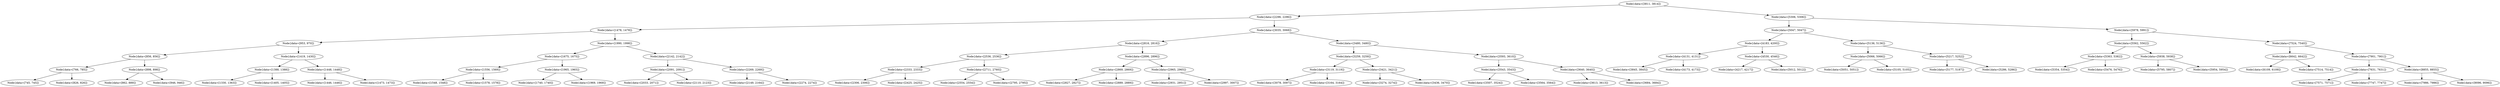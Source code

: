 digraph G{
1367421029 [label="Node{data=[3811, 3814]}"]
1367421029 -> 1331171857
1331171857 [label="Node{data=[2296, 2296]}"]
1331171857 -> 235423657
235423657 [label="Node{data=[1478, 1478]}"]
235423657 -> 1366572224
1366572224 [label="Node{data=[953, 970]}"]
1366572224 -> 154021011
154021011 [label="Node{data=[856, 856]}"]
154021011 -> 107577149
107577149 [label="Node{data=[766, 785]}"]
107577149 -> 1242584406
1242584406 [label="Node{data=[745, 745]}"]
107577149 -> 980607720
980607720 [label="Node{data=[826, 826]}"]
154021011 -> 1111497601
1111497601 [label="Node{data=[898, 898]}"]
1111497601 -> 253564003
253564003 [label="Node{data=[862, 889]}"]
1111497601 -> 1206868531
1206868531 [label="Node{data=[946, 946]}"]
1366572224 -> 1780974980
1780974980 [label="Node{data=[1419, 1430]}"]
1780974980 -> 687408978
687408978 [label="Node{data=[1388, 1388]}"]
687408978 -> 1327542306
1327542306 [label="Node{data=[1330, 1363]}"]
687408978 -> 1923302711
1923302711 [label="Node{data=[1405, 1405]}"]
1780974980 -> 620688706
620688706 [label="Node{data=[1448, 1448]}"]
620688706 -> 1155380504
1155380504 [label="Node{data=[1446, 1446]}"]
620688706 -> 238468097
238468097 [label="Node{data=[1473, 1473]}"]
235423657 -> 1716832781
1716832781 [label="Node{data=[1990, 1998]}"]
1716832781 -> 894658400
894658400 [label="Node{data=[1675, 1675]}"]
894658400 -> 479162791
479162791 [label="Node{data=[1556, 1569]}"]
479162791 -> 669126787
669126787 [label="Node{data=[1548, 1548]}"]
479162791 -> 1738973904
1738973904 [label="Node{data=[1578, 1578]}"]
894658400 -> 1239462179
1239462179 [label="Node{data=[1965, 1965]}"]
1239462179 -> 780526577
780526577 [label="Node{data=[1740, 1740]}"]
1239462179 -> 424974506
424974506 [label="Node{data=[1969, 1969]}"]
1716832781 -> 1261832562
1261832562 [label="Node{data=[2142, 2142]}"]
1261832562 -> 127127710
127127710 [label="Node{data=[2091, 2091]}"]
127127710 -> 109584886
109584886 [label="Node{data=[2033, 2071]}"]
127127710 -> 1000630341
1000630341 [label="Node{data=[2110, 2123]}"]
1261832562 -> 1084394458
1084394458 [label="Node{data=[2269, 2269]}"]
1084394458 -> 1496102000
1496102000 [label="Node{data=[2149, 2164]}"]
1084394458 -> 510441778
510441778 [label="Node{data=[2274, 2274]}"]
1331171857 -> 110238970
110238970 [label="Node{data=[3035, 3068]}"]
110238970 -> 1379580841
1379580841 [label="Node{data=[2816, 2816]}"]
1379580841 -> 1846086314
1846086314 [label="Node{data=[2536, 2536]}"]
1846086314 -> 366451568
366451568 [label="Node{data=[2333, 2333]}"]
366451568 -> 53752060
53752060 [label="Node{data=[2306, 2306]}"]
366451568 -> 72623296
72623296 [label="Node{data=[2425, 2425]}"]
1846086314 -> 581841594
581841594 [label="Node{data=[2711, 2760]}"]
581841594 -> 193667460
193667460 [label="Node{data=[2554, 2554]}"]
581841594 -> 697975769
697975769 [label="Node{data=[2795, 2795]}"]
1379580841 -> 214761486
214761486 [label="Node{data=[2896, 2896]}"]
214761486 -> 1604700367
1604700367 [label="Node{data=[2869, 2869]}"]
1604700367 -> 225465790
225465790 [label="Node{data=[2827, 2827]}"]
1604700367 -> 1989102402
1989102402 [label="Node{data=[2889, 2889]}"]
214761486 -> 312928493
312928493 [label="Node{data=[2965, 2965]}"]
312928493 -> 1672788422
1672788422 [label="Node{data=[2931, 2951]}"]
312928493 -> 1818680747
1818680747 [label="Node{data=[2997, 3007]}"]
110238970 -> 1614761534
1614761534 [label="Node{data=[3480, 3480]}"]
1614761534 -> 1174086484
1174086484 [label="Node{data=[3259, 3259]}"]
1174086484 -> 63428772
63428772 [label="Node{data=[3119, 3119]}"]
63428772 -> 1503057650
1503057650 [label="Node{data=[3078, 3097]}"]
63428772 -> 1128414528
1128414528 [label="Node{data=[3164, 3164]}"]
1174086484 -> 1597986815
1597986815 [label="Node{data=[3421, 3421]}"]
1597986815 -> 1644213828
1644213828 [label="Node{data=[3274, 3274]}"]
1597986815 -> 223268272
223268272 [label="Node{data=[3436, 3470]}"]
1614761534 -> 1605650788
1605650788 [label="Node{data=[3593, 3610]}"]
1605650788 -> 2047966658
2047966658 [label="Node{data=[3543, 3543]}"]
2047966658 -> 491013714
491013714 [label="Node{data=[3507, 3524]}"]
2047966658 -> 1721510663
1721510663 [label="Node{data=[3564, 3564]}"]
1605650788 -> 454992345
454992345 [label="Node{data=[3640, 3640]}"]
454992345 -> 1787830293
1787830293 [label="Node{data=[3613, 3613]}"]
454992345 -> 1440325059
1440325059 [label="Node{data=[3684, 3684]}"]
1367421029 -> 1377456236
1377456236 [label="Node{data=[5306, 5306]}"]
1377456236 -> 1013199775
1013199775 [label="Node{data=[5047, 5047]}"]
1013199775 -> 1470053518
1470053518 [label="Node{data=[4183, 4200]}"]
1470053518 -> 1320260667
1320260667 [label="Node{data=[4131, 4131]}"]
1320260667 -> 1311253681
1311253681 [label="Node{data=[3845, 3845]}"]
1320260667 -> 1397558816
1397558816 [label="Node{data=[4173, 4173]}"]
1470053518 -> 2098738059
2098738059 [label="Node{data=[4530, 4546]}"]
2098738059 -> 1061838943
1061838943 [label="Node{data=[4217, 4217]}"]
2098738059 -> 818464427
818464427 [label="Node{data=[5012, 5012]}"]
1013199775 -> 198173340
198173340 [label="Node{data=[5136, 5136]}"]
198173340 -> 938941445
938941445 [label="Node{data=[5066, 5066]}"]
938941445 -> 1540606524
1540606524 [label="Node{data=[5051, 5051]}"]
938941445 -> 769172083
769172083 [label="Node{data=[5105, 5105]}"]
198173340 -> 1509387862
1509387862 [label="Node{data=[5217, 5252]}"]
1509387862 -> 1450133081
1450133081 [label="Node{data=[5177, 5187]}"]
1509387862 -> 321451138
321451138 [label="Node{data=[5286, 5286]}"]
1377456236 -> 2072709038
2072709038 [label="Node{data=[5978, 5991]}"]
2072709038 -> 434918231
434918231 [label="Node{data=[5562, 5562]}"]
434918231 -> 891130813
891130813 [label="Node{data=[5363, 5382]}"]
891130813 -> 1640365432
1640365432 [label="Node{data=[5354, 5354]}"]
891130813 -> 1112551577
1112551577 [label="Node{data=[5476, 5476]}"]
434918231 -> 970827119
970827119 [label="Node{data=[5938, 5938]}"]
970827119 -> 1619282322
1619282322 [label="Node{data=[5795, 5807]}"]
970827119 -> 786716359
786716359 [label="Node{data=[5954, 5954]}"]
2072709038 -> 1844674426
1844674426 [label="Node{data=[7524, 7540]}"]
1844674426 -> 961628534
961628534 [label="Node{data=[6642, 6642]}"]
961628534 -> 2077970199
2077970199 [label="Node{data=[6109, 6109]}"]
961628534 -> 2005232837
2005232837 [label="Node{data=[7514, 7514]}"]
1844674426 -> 33281504
33281504 [label="Node{data=[7901, 7901]}"]
33281504 -> 852633168
852633168 [label="Node{data=[7631, 7631]}"]
852633168 -> 324035818
324035818 [label="Node{data=[7571, 7571]}"]
852633168 -> 1332728065
1332728065 [label="Node{data=[7747, 7747]}"]
33281504 -> 275012057
275012057 [label="Node{data=[8855, 8855]}"]
275012057 -> 866589987
866589987 [label="Node{data=[7986, 7986]}"]
275012057 -> 599808137
599808137 [label="Node{data=[9096, 9096]}"]
}